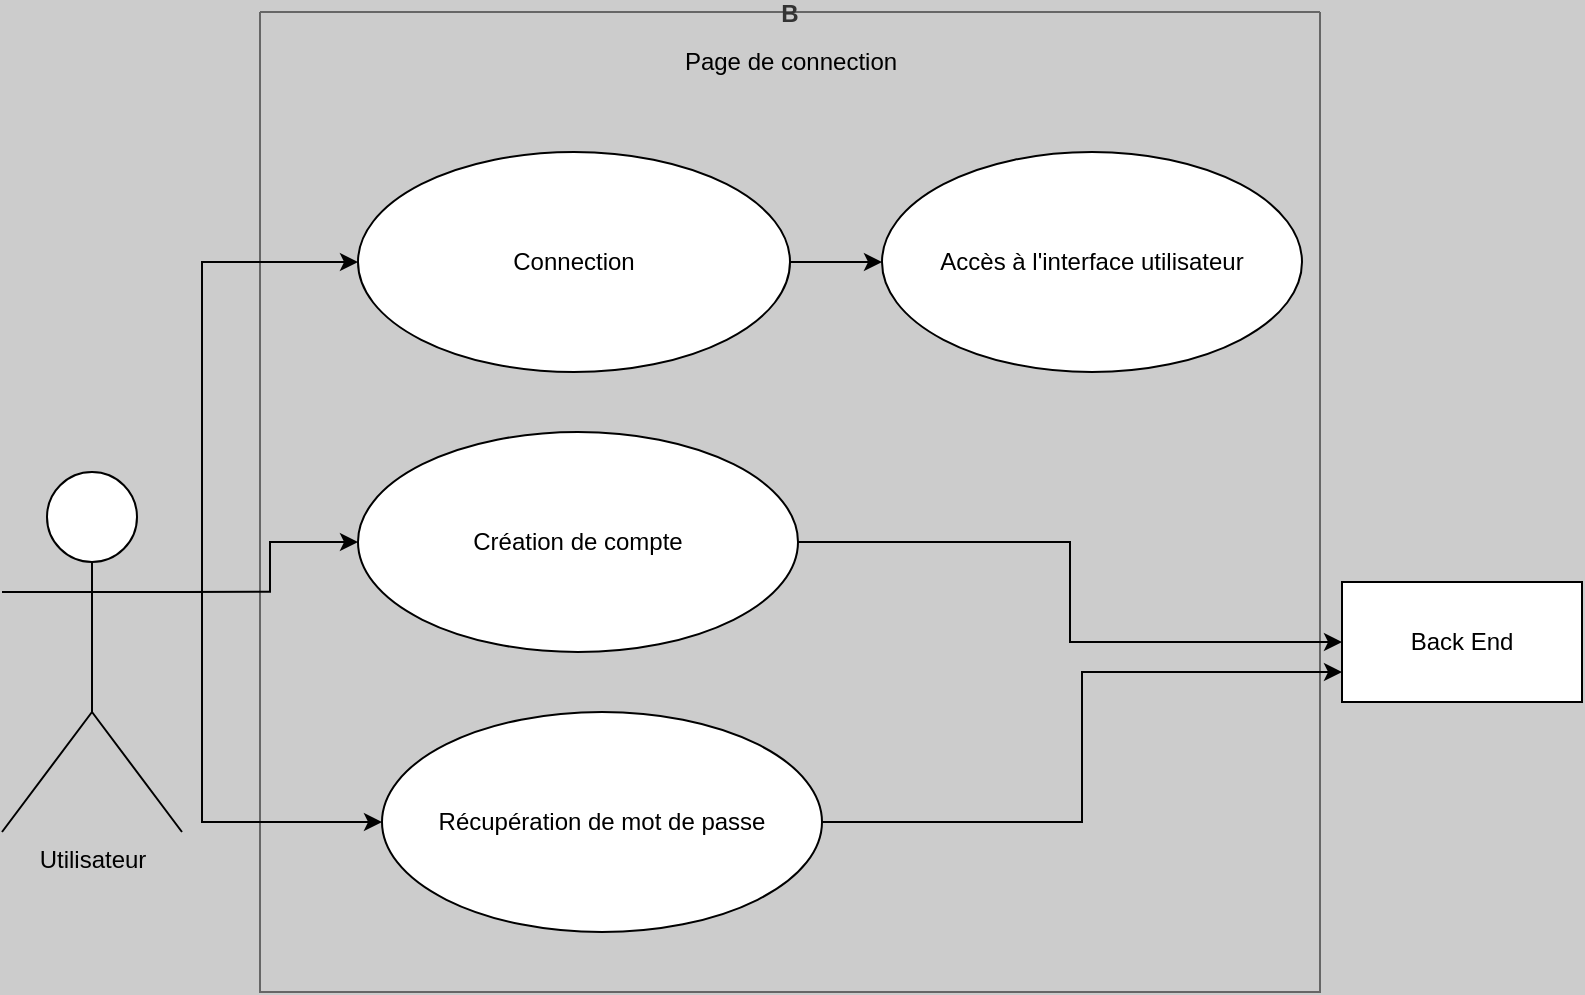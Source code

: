 <mxfile version="20.0.4" type="device"><diagram id="MQZvYoRsmVI8LHdJAryf" name="Page-1"><mxGraphModel dx="1220" dy="1122" grid="1" gridSize="10" guides="1" tooltips="1" connect="1" arrows="1" fold="1" page="1" pageScale="1" pageWidth="827" pageHeight="1169" background="#CCCCCC" math="0" shadow="0"><root><mxCell id="0"/><mxCell id="1" parent="0"/><mxCell id="NiHaCRN-0PSUyDHq6I3k-2" value="B" style="swimlane;startSize=0;fillColor=#f5f5f5;strokeColor=#666666;fontColor=#333333;" vertex="1" parent="1"><mxGeometry x="149" y="30" width="530" height="490" as="geometry"><mxRectangle x="149" y="30" width="50" height="30" as="alternateBounds"/></mxGeometry></mxCell><mxCell id="NiHaCRN-0PSUyDHq6I3k-23" style="edgeStyle=orthogonalEdgeStyle;rounded=0;orthogonalLoop=1;jettySize=auto;html=1;" edge="1" parent="NiHaCRN-0PSUyDHq6I3k-2" source="NiHaCRN-0PSUyDHq6I3k-13" target="NiHaCRN-0PSUyDHq6I3k-14"><mxGeometry relative="1" as="geometry"/></mxCell><mxCell id="NiHaCRN-0PSUyDHq6I3k-13" value="Connection" style="ellipse;whiteSpace=wrap;html=1;" vertex="1" parent="NiHaCRN-0PSUyDHq6I3k-2"><mxGeometry x="49" y="70" width="216" height="110" as="geometry"/></mxCell><mxCell id="NiHaCRN-0PSUyDHq6I3k-14" value="Accès à l'interface utilisateur" style="ellipse;whiteSpace=wrap;html=1;" vertex="1" parent="NiHaCRN-0PSUyDHq6I3k-2"><mxGeometry x="311" y="70" width="210" height="110" as="geometry"/></mxCell><mxCell id="NiHaCRN-0PSUyDHq6I3k-15" value="Création de compte" style="ellipse;whiteSpace=wrap;html=1;" vertex="1" parent="NiHaCRN-0PSUyDHq6I3k-2"><mxGeometry x="49" y="210" width="220" height="110" as="geometry"/></mxCell><mxCell id="NiHaCRN-0PSUyDHq6I3k-16" value="Récupération de mot de passe" style="ellipse;whiteSpace=wrap;html=1;" vertex="1" parent="NiHaCRN-0PSUyDHq6I3k-2"><mxGeometry x="61" y="350" width="220" height="110" as="geometry"/></mxCell><mxCell id="NiHaCRN-0PSUyDHq6I3k-26" value="Page de connection" style="text;html=1;align=center;verticalAlign=middle;resizable=0;points=[];autosize=1;strokeColor=none;fillColor=none;" vertex="1" parent="NiHaCRN-0PSUyDHq6I3k-2"><mxGeometry x="200" y="10" width="130" height="30" as="geometry"/></mxCell><mxCell id="NiHaCRN-0PSUyDHq6I3k-20" style="edgeStyle=orthogonalEdgeStyle;rounded=0;orthogonalLoop=1;jettySize=auto;html=1;entryX=0;entryY=0.5;entryDx=0;entryDy=0;exitX=1;exitY=0.333;exitDx=0;exitDy=0;exitPerimeter=0;" edge="1" parent="1" source="NiHaCRN-0PSUyDHq6I3k-7" target="NiHaCRN-0PSUyDHq6I3k-13"><mxGeometry relative="1" as="geometry"><mxPoint x="70" y="240" as="sourcePoint"/><Array as="points"><mxPoint x="120" y="320"/><mxPoint x="120" y="155"/></Array></mxGeometry></mxCell><mxCell id="NiHaCRN-0PSUyDHq6I3k-21" style="edgeStyle=orthogonalEdgeStyle;rounded=0;orthogonalLoop=1;jettySize=auto;html=1;entryX=0;entryY=0.5;entryDx=0;entryDy=0;exitX=1;exitY=0.333;exitDx=0;exitDy=0;exitPerimeter=0;" edge="1" parent="1" source="NiHaCRN-0PSUyDHq6I3k-7" target="NiHaCRN-0PSUyDHq6I3k-15"><mxGeometry relative="1" as="geometry"/></mxCell><mxCell id="NiHaCRN-0PSUyDHq6I3k-22" style="edgeStyle=orthogonalEdgeStyle;rounded=0;orthogonalLoop=1;jettySize=auto;html=1;entryX=0;entryY=0.5;entryDx=0;entryDy=0;" edge="1" parent="1" target="NiHaCRN-0PSUyDHq6I3k-16"><mxGeometry relative="1" as="geometry"><mxPoint x="120" y="320" as="sourcePoint"/><Array as="points"><mxPoint x="120" y="435"/></Array></mxGeometry></mxCell><mxCell id="NiHaCRN-0PSUyDHq6I3k-7" value="Utilisateur" style="shape=umlActor;verticalLabelPosition=bottom;verticalAlign=top;html=1;outlineConnect=0;" vertex="1" parent="1"><mxGeometry x="20" y="260" width="90" height="180" as="geometry"/></mxCell><mxCell id="NiHaCRN-0PSUyDHq6I3k-17" value="Back End" style="rounded=0;whiteSpace=wrap;html=1;" vertex="1" parent="1"><mxGeometry x="690" y="315" width="120" height="60" as="geometry"/></mxCell><mxCell id="NiHaCRN-0PSUyDHq6I3k-24" style="edgeStyle=orthogonalEdgeStyle;rounded=0;orthogonalLoop=1;jettySize=auto;html=1;" edge="1" parent="1" source="NiHaCRN-0PSUyDHq6I3k-15" target="NiHaCRN-0PSUyDHq6I3k-17"><mxGeometry relative="1" as="geometry"/></mxCell><mxCell id="NiHaCRN-0PSUyDHq6I3k-25" style="edgeStyle=orthogonalEdgeStyle;rounded=0;orthogonalLoop=1;jettySize=auto;html=1;entryX=0;entryY=0.75;entryDx=0;entryDy=0;" edge="1" parent="1" source="NiHaCRN-0PSUyDHq6I3k-16" target="NiHaCRN-0PSUyDHq6I3k-17"><mxGeometry relative="1" as="geometry"/></mxCell></root></mxGraphModel></diagram></mxfile>